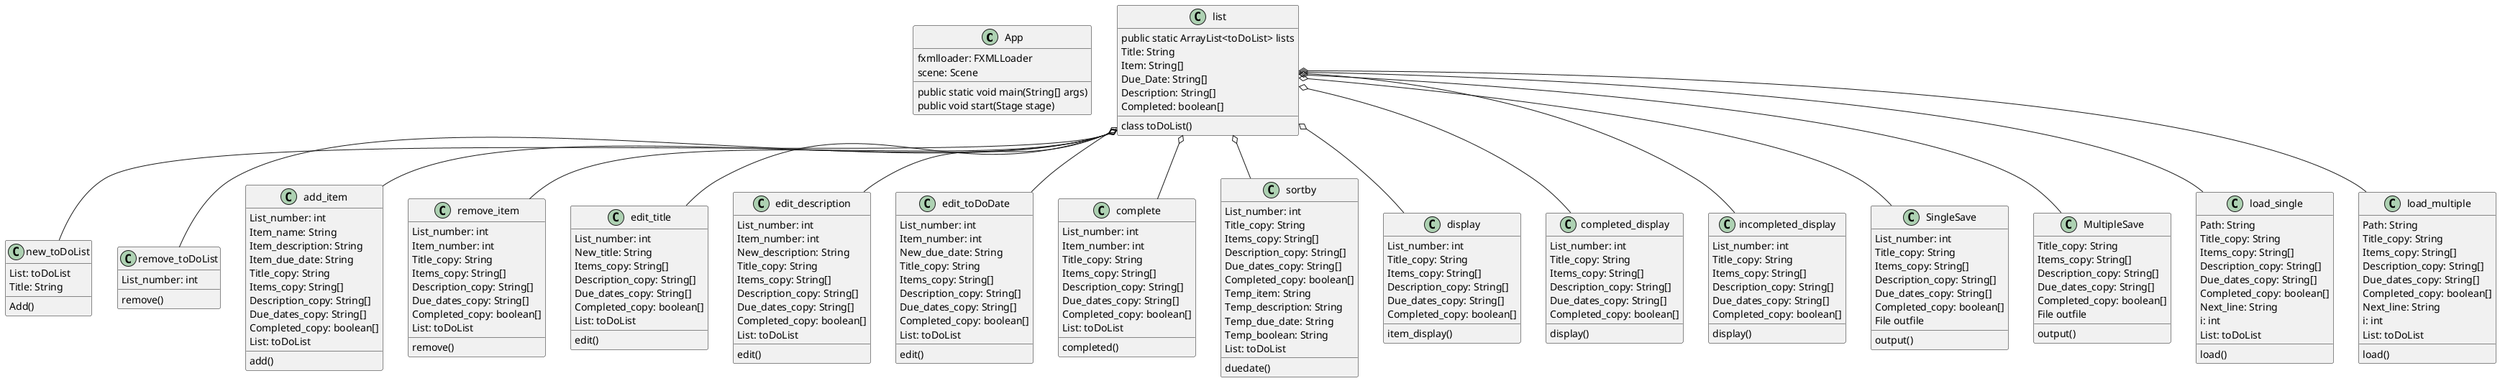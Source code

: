 @startuml
'https://plantuml.com/sequence-diagram

autonumber

@startuml

class App
{
    fxmlloader: FXMLLoader
    scene: Scene
    public static void main(String[] args)
    public void start(Stage stage)
}

class list
{
    public static ArrayList<toDoList> lists
    class toDoList()
    Title: String
    Item: String[]
    Due_Date: String[]
    Description: String[]
    Completed: boolean[]
}

class new_toDoList
{
    List: toDoList
    Title: String
    Add()
}

class remove_toDoList
{
    List_number: int
    remove()
}

class add_item
{
    List_number: int
    Item_name: String
    Item_description: String
    Item_due_date: String
    Title_copy: String
    Items_copy: String[]
    Description_copy: String[]
    Due_dates_copy: String[]
    Completed_copy: boolean[]
    List: toDoList
    add()
}

class remove_item
{
    List_number: int
    Item_number: int
    Title_copy: String
    Items_copy: String[]
    Description_copy: String[]
    Due_dates_copy: String[]
    Completed_copy: boolean[]
    List: toDoList
    remove()
}

class edit_title
{
    List_number: int
    New_title: String
    Items_copy: String[]
    Description_copy: String[]
    Due_dates_copy: String[]
    Completed_copy: boolean[]
    List: toDoList
    edit()
}

class edit_description
{
    List_number: int
    Item_number: int
    New_description: String
    Title_copy: String
    Items_copy: String[]
    Description_copy: String[]
    Due_dates_copy: String[]
    Completed_copy: boolean[]
    List: toDoList
    edit()
}

class edit_toDoDate
{
    List_number: int
    Item_number: int
    New_due_date: String
    Title_copy: String
    Items_copy: String[]
    Description_copy: String[]
    Due_dates_copy: String[]
    Completed_copy: boolean[]
    List: toDoList
    edit()
}

class complete
{
    List_number: int
    Item_number: int
    Title_copy: String
    Items_copy: String[]
    Description_copy: String[]
    Due_dates_copy: String[]
    Completed_copy: boolean[]
    List: toDoList
    completed()
}

class sortby
{
    List_number: int
    Title_copy: String
    Items_copy: String[]
    Description_copy: String[]
    Due_dates_copy: String[]
    Completed_copy: boolean[]
    Temp_item: String
    Temp_description: String
    Temp_due_date: String
    Temp_boolean: String
    List: toDoList
    duedate()
}

class display
{
    List_number: int
    Title_copy: String
    Items_copy: String[]
    Description_copy: String[]
    Due_dates_copy: String[]
    Completed_copy: boolean[]
    item_display()
}

class completed_display
{
    List_number: int
    Title_copy: String
    Items_copy: String[]
    Description_copy: String[]
    Due_dates_copy: String[]
    Completed_copy: boolean[]
    display()
}

class incompleted_display
{
    List_number: int
    Title_copy: String
    Items_copy: String[]
    Description_copy: String[]
    Due_dates_copy: String[]
    Completed_copy: boolean[]
    display()
}

class SingleSave
{
    List_number: int
    Title_copy: String
    Items_copy: String[]
    Description_copy: String[]
    Due_dates_copy: String[]
    Completed_copy: boolean[]
    File outfile
    output()
}

class MultipleSave
{
    Title_copy: String
    Items_copy: String[]
    Description_copy: String[]
    Due_dates_copy: String[]
    Completed_copy: boolean[]
    File outfile
    output()
}
class load_single
{
    Path: String
    Title_copy: String
    Items_copy: String[]
    Description_copy: String[]
    Due_dates_copy: String[]
    Completed_copy: boolean[]
    Next_line: String
    i: int
    List: toDoList
    load()
}

class load_multiple
{
    Path: String
    Title_copy: String
    Items_copy: String[]
    Description_copy: String[]
    Due_dates_copy: String[]
    Completed_copy: boolean[]
    Next_line: String
    i: int
    List: toDoList
    load()
}

list o-- new_toDoList
list o-- remove_toDoList
list o-- add_item
list o-- remove_item
list o-- edit_title
list o-- edit_description
list o-- edit_toDoDate
list o-- complete
list o-- sortby
list o-- display
list o-- completed_display
list o-- incompleted_display
list o-- SingleSave
list o-- MultipleSave
list o-- load_single
list o-- load_multiple



@enduml
